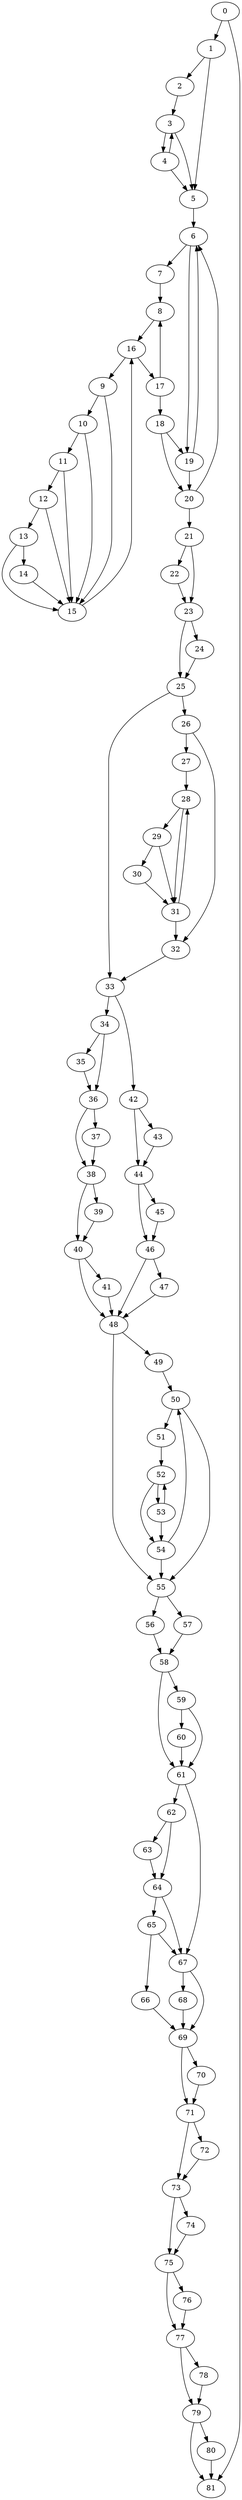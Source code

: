 digraph {
	0
	1
	2
	3
	4
	5
	6
	7
	8
	9
	10
	11
	12
	13
	14
	15
	16
	17
	18
	19
	20
	21
	22
	23
	24
	25
	26
	27
	28
	29
	30
	31
	32
	33
	34
	35
	36
	37
	38
	39
	40
	41
	42
	43
	44
	45
	46
	47
	48
	49
	50
	51
	52
	53
	54
	55
	56
	57
	58
	59
	60
	61
	62
	63
	64
	65
	66
	67
	68
	69
	70
	71
	72
	73
	74
	75
	76
	77
	78
	79
	80
	81
	49 -> 50
	54 -> 50
	52 -> 53
	6 -> 19
	18 -> 19
	33 -> 34
	36 -> 37
	38 -> 40
	39 -> 40
	46 -> 47
	50 -> 51
	17 -> 8
	7 -> 8
	9 -> 10
	26 -> 32
	31 -> 32
	40 -> 48
	41 -> 48
	46 -> 48
	47 -> 48
	73 -> 75
	74 -> 75
	8 -> 16
	15 -> 16
	27 -> 28
	31 -> 28
	25 -> 33
	32 -> 33
	11 -> 12
	21 -> 23
	22 -> 23
	58 -> 61
	59 -> 61
	60 -> 61
	61 -> 62
	62 -> 63
	0 -> 1
	16 -> 9
	69 -> 71
	70 -> 71
	77 -> 79
	78 -> 79
	1 -> 5
	3 -> 5
	4 -> 5
	9 -> 15
	10 -> 15
	11 -> 15
	12 -> 15
	13 -> 15
	14 -> 15
	48 -> 55
	50 -> 55
	54 -> 55
	34 -> 35
	59 -> 60
	67 -> 68
	6 -> 7
	17 -> 18
	20 -> 21
	75 -> 77
	76 -> 77
	1 -> 2
	37 -> 38
	36 -> 38
	38 -> 39
	62 -> 64
	63 -> 64
	3 -> 4
	28 -> 29
	56 -> 58
	57 -> 58
	64 -> 65
	26 -> 27
	40 -> 41
	53 -> 54
	52 -> 54
	21 -> 22
	23 -> 24
	29 -> 30
	28 -> 31
	29 -> 31
	30 -> 31
	44 -> 46
	45 -> 46
	19 -> 6
	20 -> 6
	5 -> 6
	12 -> 13
	18 -> 20
	19 -> 20
	42 -> 44
	43 -> 44
	73 -> 74
	0 -> 81
	79 -> 81
	80 -> 81
	16 -> 17
	25 -> 26
	42 -> 43
	75 -> 76
	44 -> 45
	55 -> 57
	69 -> 70
	2 -> 3
	4 -> 3
	65 -> 66
	55 -> 56
	66 -> 69
	67 -> 69
	68 -> 69
	77 -> 78
	34 -> 36
	35 -> 36
	33 -> 42
	51 -> 52
	53 -> 52
	58 -> 59
	71 -> 72
	71 -> 73
	72 -> 73
	79 -> 80
	10 -> 11
	23 -> 25
	24 -> 25
	48 -> 49
	13 -> 14
	64 -> 67
	65 -> 67
	61 -> 67
}
